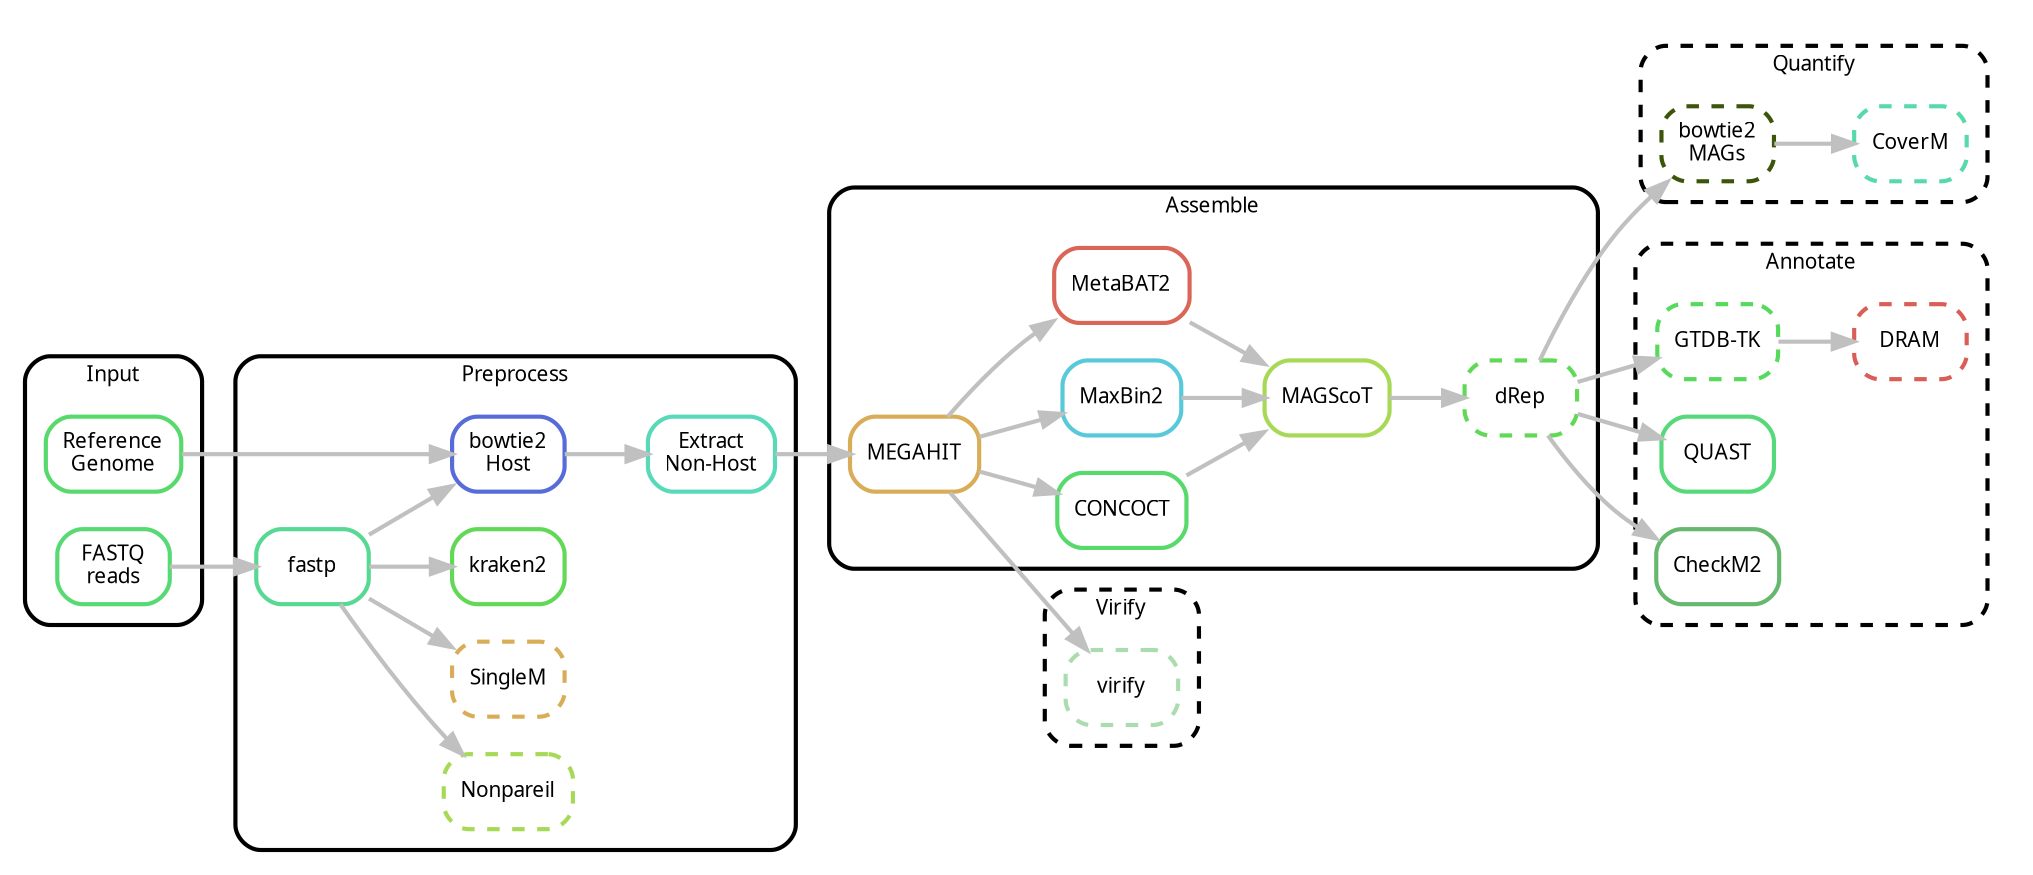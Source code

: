 digraph snakemake_dag {
    rankdir=LR;
	// newrank=true;
    graph[bgcolor=white, margin=0, compound=true];
    node[shape=box, style=rounded, fontname=sans, fontsize=10, penwidth=2];
    edge[penwidth=2, color=grey];

    subgraph cluster_0 {
        label = "Input";
        shape=box; style=rounded; fontname=sans; fontsize=10; penwidth=2; margin=10;
        reference [label = "Reference\nGenome", color = "0.36 0.6 0.85"];
        fastq     [label = "FASTQ\nreads",      color = "0.37 0.6 0.85"];
    }



    subgraph cluster_1 {
        label = "Preprocess";
        shape=box; style=rounded; fontname=sans; fontsize=10; penwidth=2; margin=10;
        bowtie2   [label = "bowtie2\nHost", color = "0.64 0.6 0.85"];
        extract   [label = "Extract\nNon-Host",    color = "0.46 0.6 0.85"];
        fastp     [label = "fastp",                color = "0.41 0.6 0.85"];
        {
            rankdir=LR;
            nonpareil [label = "Nonpareil",            color = "0.23 0.6 0.85", style = "dashed,rounded"];
            singlem   [label = "SingleM",              color = "0.11 0.6 0.85", style = "dashed,rounded"];
            kraken2   [label = "kraken2",              color = "0.32 0.6 0.85"];
        }
        fastp   -> bowtie2
        fastp   -> nonpareil
        fastp   -> singlem
        fastp   -> kraken2
        bowtie2 -> extract

    }


    subgraph cluster_2 {
        label = "Assemble";
        shape=box; style=rounded; fontname=sans; fontsize=10; penwidth=2; margin=10;
        megahit [label = "MEGAHIT", color = "0.11 0.6 0.85"];
        concoct  [label = "CONCOCT",  color = "0.36 0.6 0.85"];
        maxbin2  [label = "MaxBin2",  color = "0.52 0.6 0.85"];
        metabat2 [label = "MetaBAT2", color = "0.02 0.6 0.85"];
        magscot  [label = "MAGScoT",  color = "0.23 0.6 0.85"];
        drep   [label = "dRep",    color = "0.32 0.6 0.85", style = "dashed,rounded"];

        megahit -> concoct
        megahit -> maxbin2
        megahit -> metabat2
        metabat2 -> magscot
        concoct  -> magscot
        maxbin2  -> magscot
        magscot  -> drep
    }




    subgraph cluster_6_space {
        margin = 10;
        style = invis;
        subgraph cluster_6 {
            label = "Quantify";
            shape=box; style="rounded,dashed"; fontname=sans; fontsize=10; penwidth=2; margin=10;
            bowtie2_drep [label = "bowtie2\nMAGs", color = "0.22 0.86 0.33", style = "dashed,rounded"];
            coverm       [label = "CoverM",  color = "0.44 0.6 0.85", style = "dashed,rounded"];
        }
        bowtie2_drep -> coverm
    }

    subgraph cluster_7_space {
        margin = 10;
        style = invis;
        subgraph cluster_7 {
            label = "Annotate";
            shape=box; style="rounded,dashed"; fontname=sans; fontsize=10; penwidth=2; margin=10;
            gtdbtk [label = "GTDB-TK", color = "0.34 0.6 0.85", style = "dashed,rounded"];
            dram   [label = "DRAM",    color = "0.01 0.6 0.85", style = "dashed,rounded"];
            quast  [label = "QUAST",   color = "0.38 0.6 0.85", style = "rounded"];
            checkm [label = "CheckM2", color = "0.35 0.44 0.72", style = "rounded"];
        }
        gtdbtk -> dram

    }

    reference -> bowtie2
    fastq     -> fastp
    extract   -> megahit
    megahit   -> virify
    drep      -> gtdbtk
    drep      -> bowtie2_drep
    drep      -> checkm
    drep      -> quast

    subgraph cluster_5_space {
        margin = 10;
        style = invis;
        subgraph cluster_5 {
            label = "Virify";
            shape=box; style="rounded,dashed"; fontname=sans; fontsize=10; penwidth=2; margin="10,10";
            virify [label = "virify", color = "0.35 0.22 0.86", style = "dashed,rounded"]

        }
    }


}
